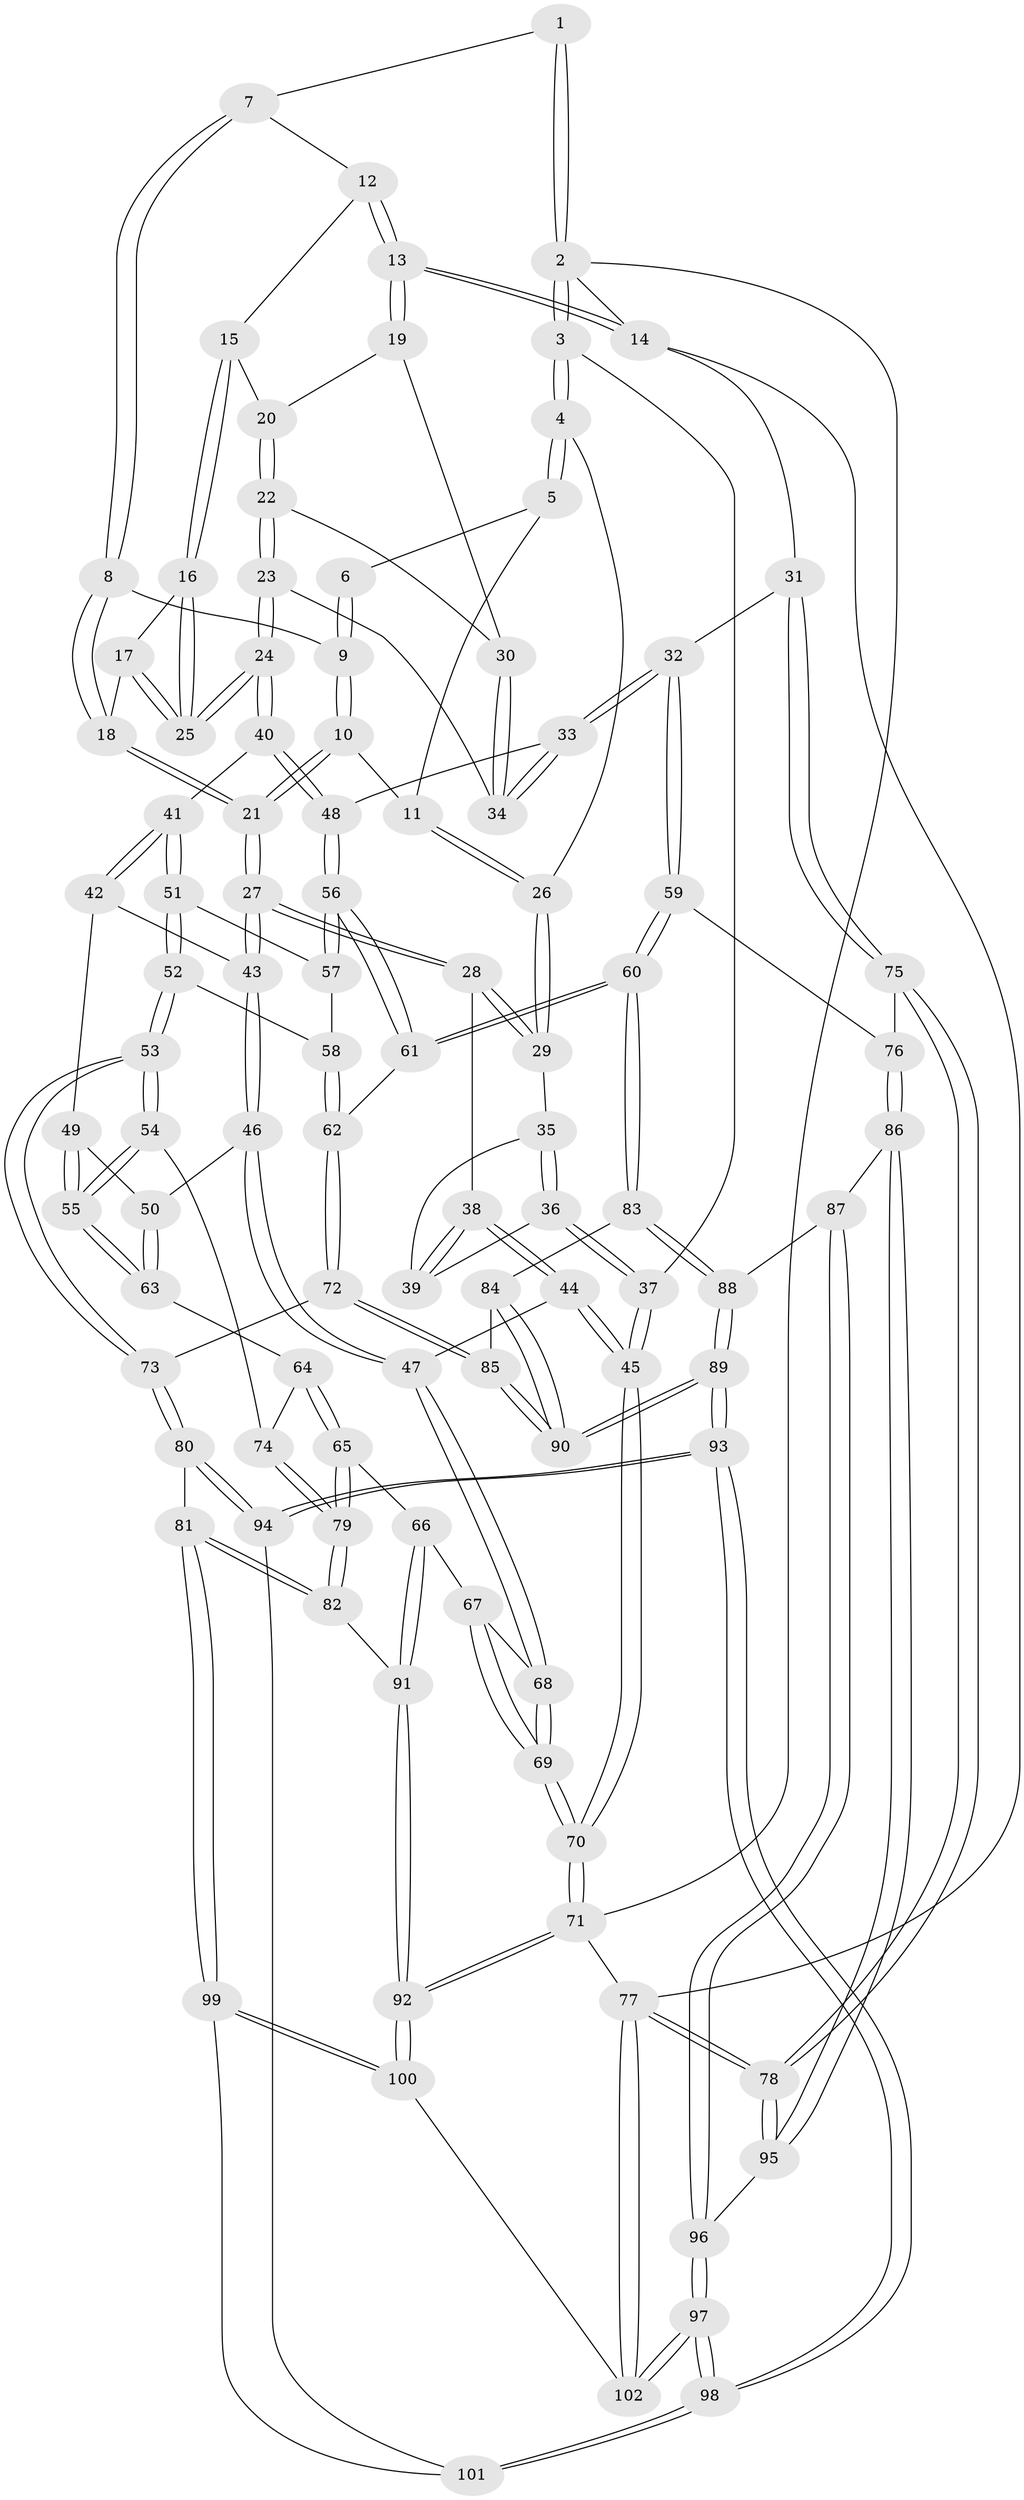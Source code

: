 // Generated by graph-tools (version 1.1) at 2025/38/02/21/25 10:38:58]
// undirected, 102 vertices, 252 edges
graph export_dot {
graph [start="1"]
  node [color=gray90,style=filled];
  1 [pos="+0.2936269757770215+0"];
  2 [pos="+0+0"];
  3 [pos="+0+0"];
  4 [pos="+0.03588851642401373+0.08516597878261248"];
  5 [pos="+0.2616340085289699+0.05046021898589907"];
  6 [pos="+0.27180393345788645+0.03711957807241617"];
  7 [pos="+0.5524124755365044+0"];
  8 [pos="+0.3881476541706974+0.12716056436239173"];
  9 [pos="+0.33753042869251243+0.10007606191037147"];
  10 [pos="+0.25235892724180153+0.16788930208218597"];
  11 [pos="+0.22352006139098204+0.15573743090028727"];
  12 [pos="+0.5974564815254996+0"];
  13 [pos="+1+0"];
  14 [pos="+1+0"];
  15 [pos="+0.5955244385817833+0.0303274341355594"];
  16 [pos="+0.5556534616646998+0.12816987928230378"];
  17 [pos="+0.4546423110184142+0.2155128607402615"];
  18 [pos="+0.3961426044574494+0.22679266397315953"];
  19 [pos="+0.7917580776540406+0.1653645073461188"];
  20 [pos="+0.6648686155320706+0.1512788798967027"];
  21 [pos="+0.37484271226059407+0.2535510141519995"];
  22 [pos="+0.6703349231797686+0.2740479452621655"];
  23 [pos="+0.6491554821996864+0.3143316557456891"];
  24 [pos="+0.6357810769713934+0.3268617332682921"];
  25 [pos="+0.6189127713027088+0.3077119488636913"];
  26 [pos="+0.1599113458469789+0.17796895900083337"];
  27 [pos="+0.3619930024270034+0.3064273591759167"];
  28 [pos="+0.2641760004102324+0.29595945668647333"];
  29 [pos="+0.1622939021459527+0.23554520894839936"];
  30 [pos="+0.7734651761429767+0.2050428787478029"];
  31 [pos="+1+0.3521487653522166"];
  32 [pos="+1+0.37232514050153676"];
  33 [pos="+0.9931916237211853+0.3858112231528572"];
  34 [pos="+0.8297807134285516+0.3085578378327477"];
  35 [pos="+0.16224068217726767+0.23563108920327597"];
  36 [pos="+0.015308778106088052+0.3163580059299064"];
  37 [pos="+0+0.35163564130512154"];
  38 [pos="+0.16785887992108992+0.36913561505850095"];
  39 [pos="+0.15411971705902539+0.34639490712060333"];
  40 [pos="+0.6265004664213631+0.3687048560331939"];
  41 [pos="+0.5459220207500294+0.4373829593141566"];
  42 [pos="+0.45522248569971646+0.4023522626441773"];
  43 [pos="+0.3723384136858136+0.35014617419557825"];
  44 [pos="+0.17561635430776787+0.4496177048267014"];
  45 [pos="+0+0.3776861396755899"];
  46 [pos="+0.24059970017354354+0.49074301547039095"];
  47 [pos="+0.21362085753458682+0.49199791539078974"];
  48 [pos="+0.8163392826643164+0.4823055685800752"];
  49 [pos="+0.3767085957288656+0.5332296651676944"];
  50 [pos="+0.2540486154003091+0.5037933016793907"];
  51 [pos="+0.5461292258211553+0.4436316922065501"];
  52 [pos="+0.5369349420570345+0.5164606916539447"];
  53 [pos="+0.4925981841276215+0.6188943992549373"];
  54 [pos="+0.4575737031131405+0.6151088035459951"];
  55 [pos="+0.45065415351490046+0.6095317312316577"];
  56 [pos="+0.7996426569869898+0.5262513190799866"];
  57 [pos="+0.6763161574511408+0.529871356429387"];
  58 [pos="+0.6572283711120444+0.5845115197572383"];
  59 [pos="+0.8845999163130609+0.6650761602384616"];
  60 [pos="+0.8109713120546134+0.6609367295499922"];
  61 [pos="+0.7845981758529338+0.6210242569467496"];
  62 [pos="+0.6982147765531355+0.6347782366164229"];
  63 [pos="+0.28346731749428505+0.5636513133648184"];
  64 [pos="+0.28882044838315923+0.5818733868899477"];
  65 [pos="+0.25212980006808056+0.7337115741400815"];
  66 [pos="+0.1881347391723664+0.7210586775217154"];
  67 [pos="+0.1856350178079729+0.7188996920086839"];
  68 [pos="+0.21071782517443738+0.49574458770893015"];
  69 [pos="+0+0.6553732985976651"];
  70 [pos="+0+0.6655004368704354"];
  71 [pos="+0+1"];
  72 [pos="+0.585109267503967+0.7222769700501278"];
  73 [pos="+0.5272281029675282+0.697247974490042"];
  74 [pos="+0.36675860625221923+0.6518432844593006"];
  75 [pos="+1+0.606656814629381"];
  76 [pos="+0.9427559059110399+0.6876121096384403"];
  77 [pos="+1+1"];
  78 [pos="+1+0.9593189352057496"];
  79 [pos="+0.29065421403670033+0.7548919696560564"];
  80 [pos="+0.4306222450485781+0.7971228394732952"];
  81 [pos="+0.34033461136047527+0.8276380704352138"];
  82 [pos="+0.33298832529226596+0.8187909943522952"];
  83 [pos="+0.8028458408092685+0.7169440509404635"];
  84 [pos="+0.7513786354725556+0.7492493952867461"];
  85 [pos="+0.5947127724280261+0.7377991851369536"];
  86 [pos="+0.938045626228466+0.8094736165897886"];
  87 [pos="+0.8481654504982343+0.7883569968620093"];
  88 [pos="+0.8220477744054406+0.7593160843204416"];
  89 [pos="+0.662374056681918+0.9730611080886115"];
  90 [pos="+0.6601105528127224+0.9541927243784748"];
  91 [pos="+0.13404436583991378+0.8590698852014236"];
  92 [pos="+0+1"];
  93 [pos="+0.662730836523702+1"];
  94 [pos="+0.5414482998873112+0.915347885286724"];
  95 [pos="+0.966800542377285+0.8430900667776333"];
  96 [pos="+0.7913184612240082+0.9778376109462693"];
  97 [pos="+0.687891922052987+1"];
  98 [pos="+0.6688492424926047+1"];
  99 [pos="+0.33381058887613224+0.8743145292076567"];
  100 [pos="+0.24389509950872856+1"];
  101 [pos="+0.40801714736556904+0.8964516899555282"];
  102 [pos="+0.6871009392916322+1"];
  1 -- 2;
  1 -- 2;
  1 -- 7;
  2 -- 3;
  2 -- 3;
  2 -- 14;
  2 -- 71;
  3 -- 4;
  3 -- 4;
  3 -- 37;
  4 -- 5;
  4 -- 5;
  4 -- 26;
  5 -- 6;
  5 -- 11;
  6 -- 9;
  6 -- 9;
  7 -- 8;
  7 -- 8;
  7 -- 12;
  8 -- 9;
  8 -- 18;
  8 -- 18;
  9 -- 10;
  9 -- 10;
  10 -- 11;
  10 -- 21;
  10 -- 21;
  11 -- 26;
  11 -- 26;
  12 -- 13;
  12 -- 13;
  12 -- 15;
  13 -- 14;
  13 -- 14;
  13 -- 19;
  13 -- 19;
  14 -- 31;
  14 -- 77;
  15 -- 16;
  15 -- 16;
  15 -- 20;
  16 -- 17;
  16 -- 25;
  16 -- 25;
  17 -- 18;
  17 -- 25;
  17 -- 25;
  18 -- 21;
  18 -- 21;
  19 -- 20;
  19 -- 30;
  20 -- 22;
  20 -- 22;
  21 -- 27;
  21 -- 27;
  22 -- 23;
  22 -- 23;
  22 -- 30;
  23 -- 24;
  23 -- 24;
  23 -- 34;
  24 -- 25;
  24 -- 25;
  24 -- 40;
  24 -- 40;
  26 -- 29;
  26 -- 29;
  27 -- 28;
  27 -- 28;
  27 -- 43;
  27 -- 43;
  28 -- 29;
  28 -- 29;
  28 -- 38;
  29 -- 35;
  30 -- 34;
  30 -- 34;
  31 -- 32;
  31 -- 75;
  31 -- 75;
  32 -- 33;
  32 -- 33;
  32 -- 59;
  32 -- 59;
  33 -- 34;
  33 -- 34;
  33 -- 48;
  35 -- 36;
  35 -- 36;
  35 -- 39;
  36 -- 37;
  36 -- 37;
  36 -- 39;
  37 -- 45;
  37 -- 45;
  38 -- 39;
  38 -- 39;
  38 -- 44;
  38 -- 44;
  40 -- 41;
  40 -- 48;
  40 -- 48;
  41 -- 42;
  41 -- 42;
  41 -- 51;
  41 -- 51;
  42 -- 43;
  42 -- 49;
  43 -- 46;
  43 -- 46;
  44 -- 45;
  44 -- 45;
  44 -- 47;
  45 -- 70;
  45 -- 70;
  46 -- 47;
  46 -- 47;
  46 -- 50;
  47 -- 68;
  47 -- 68;
  48 -- 56;
  48 -- 56;
  49 -- 50;
  49 -- 55;
  49 -- 55;
  50 -- 63;
  50 -- 63;
  51 -- 52;
  51 -- 52;
  51 -- 57;
  52 -- 53;
  52 -- 53;
  52 -- 58;
  53 -- 54;
  53 -- 54;
  53 -- 73;
  53 -- 73;
  54 -- 55;
  54 -- 55;
  54 -- 74;
  55 -- 63;
  55 -- 63;
  56 -- 57;
  56 -- 57;
  56 -- 61;
  56 -- 61;
  57 -- 58;
  58 -- 62;
  58 -- 62;
  59 -- 60;
  59 -- 60;
  59 -- 76;
  60 -- 61;
  60 -- 61;
  60 -- 83;
  60 -- 83;
  61 -- 62;
  62 -- 72;
  62 -- 72;
  63 -- 64;
  64 -- 65;
  64 -- 65;
  64 -- 74;
  65 -- 66;
  65 -- 79;
  65 -- 79;
  66 -- 67;
  66 -- 91;
  66 -- 91;
  67 -- 68;
  67 -- 69;
  67 -- 69;
  68 -- 69;
  68 -- 69;
  69 -- 70;
  69 -- 70;
  70 -- 71;
  70 -- 71;
  71 -- 92;
  71 -- 92;
  71 -- 77;
  72 -- 73;
  72 -- 85;
  72 -- 85;
  73 -- 80;
  73 -- 80;
  74 -- 79;
  74 -- 79;
  75 -- 76;
  75 -- 78;
  75 -- 78;
  76 -- 86;
  76 -- 86;
  77 -- 78;
  77 -- 78;
  77 -- 102;
  77 -- 102;
  78 -- 95;
  78 -- 95;
  79 -- 82;
  79 -- 82;
  80 -- 81;
  80 -- 94;
  80 -- 94;
  81 -- 82;
  81 -- 82;
  81 -- 99;
  81 -- 99;
  82 -- 91;
  83 -- 84;
  83 -- 88;
  83 -- 88;
  84 -- 85;
  84 -- 90;
  84 -- 90;
  85 -- 90;
  85 -- 90;
  86 -- 87;
  86 -- 95;
  86 -- 95;
  87 -- 88;
  87 -- 96;
  87 -- 96;
  88 -- 89;
  88 -- 89;
  89 -- 90;
  89 -- 90;
  89 -- 93;
  89 -- 93;
  91 -- 92;
  91 -- 92;
  92 -- 100;
  92 -- 100;
  93 -- 94;
  93 -- 94;
  93 -- 98;
  93 -- 98;
  94 -- 101;
  95 -- 96;
  96 -- 97;
  96 -- 97;
  97 -- 98;
  97 -- 98;
  97 -- 102;
  97 -- 102;
  98 -- 101;
  98 -- 101;
  99 -- 100;
  99 -- 100;
  99 -- 101;
  100 -- 102;
}
